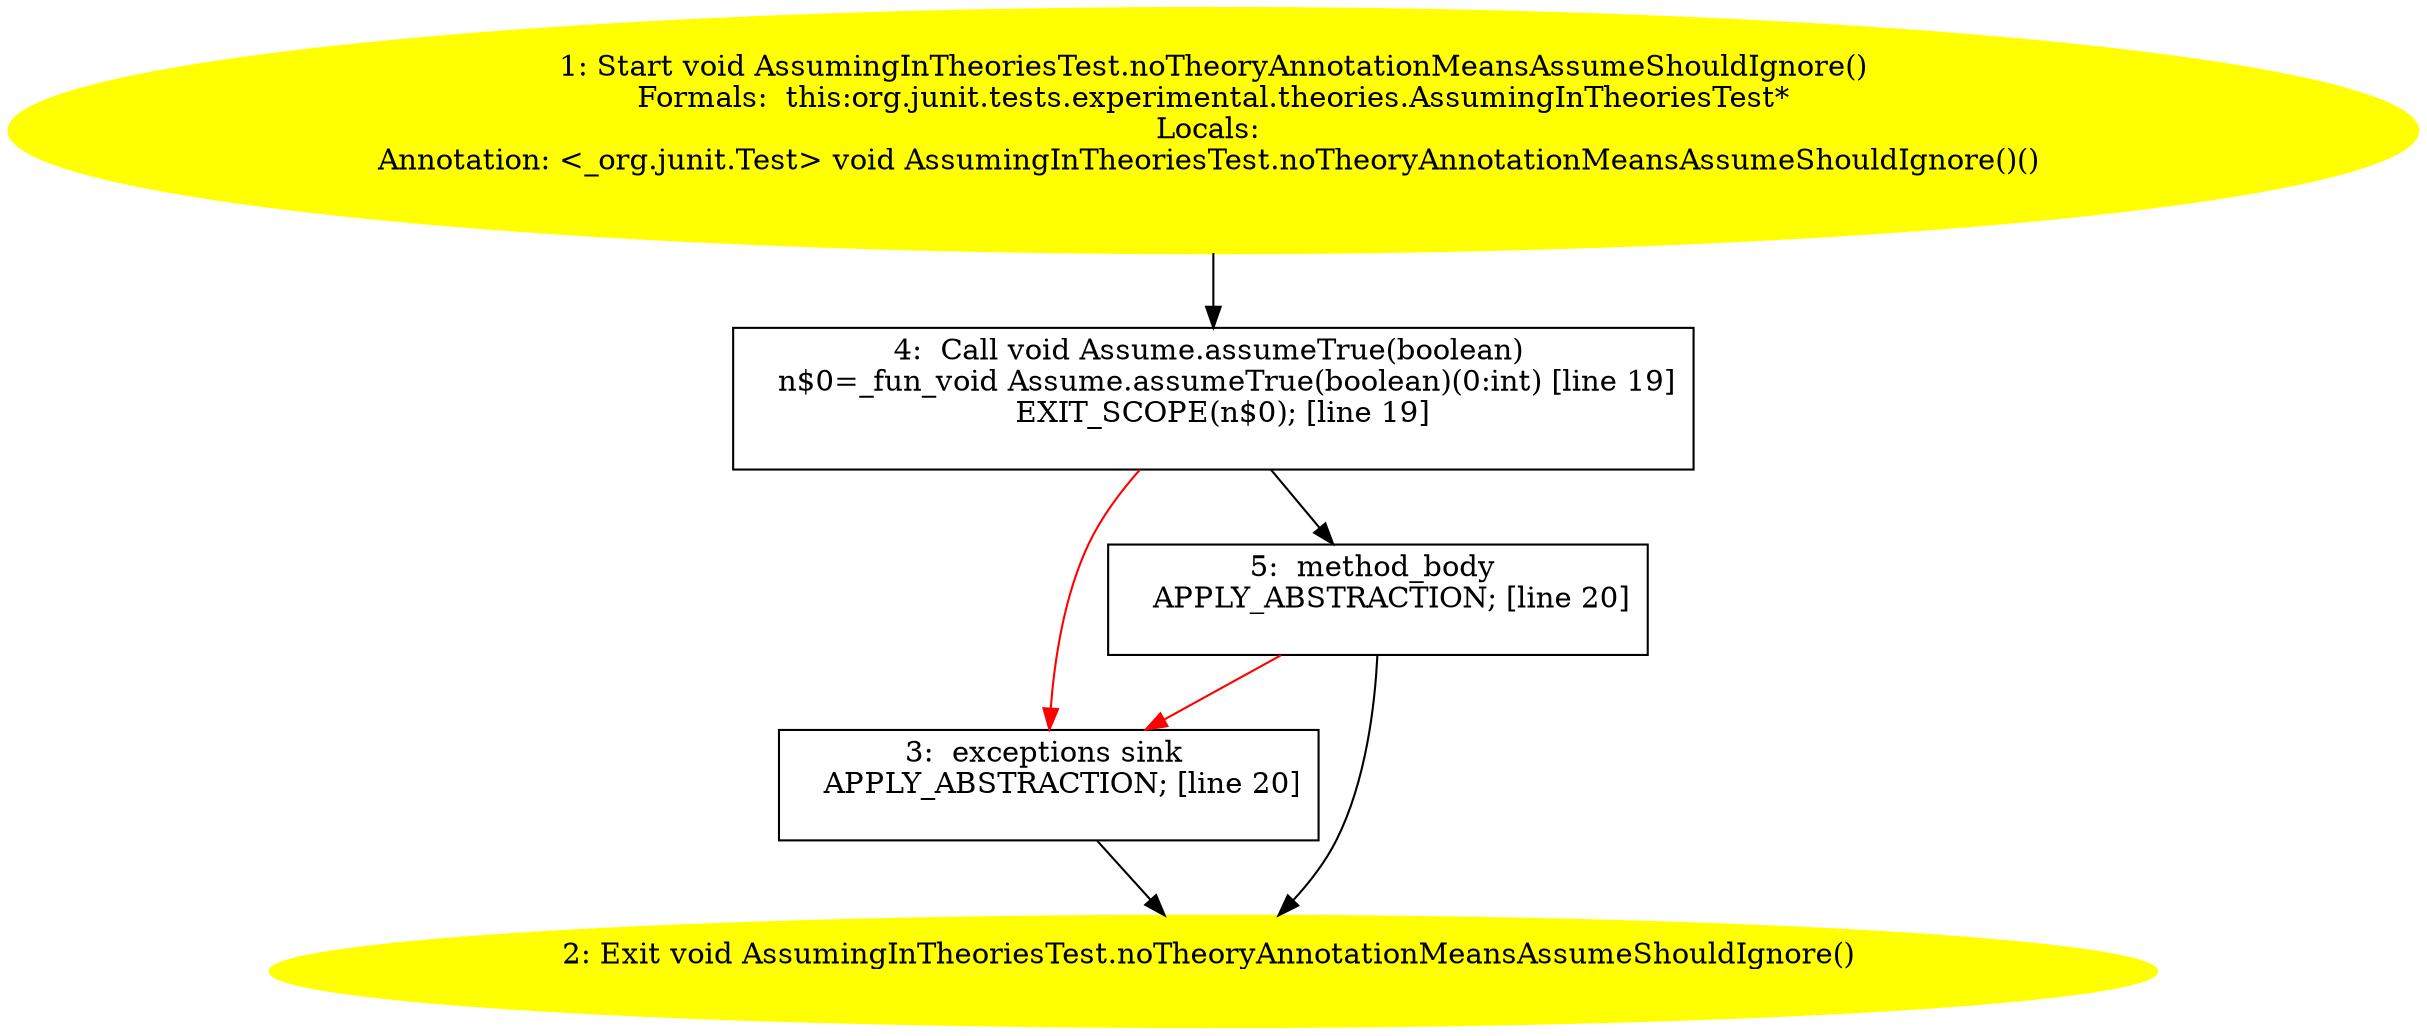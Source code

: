 /* @generated */
digraph cfg {
"org.junit.tests.experimental.theories.AssumingInTheoriesTest.noTheoryAnnotationMeansAssumeShouldIgno.26b8c22131e7cb3d75ac19e247194dcd_1" [label="1: Start void AssumingInTheoriesTest.noTheoryAnnotationMeansAssumeShouldIgnore()\nFormals:  this:org.junit.tests.experimental.theories.AssumingInTheoriesTest*\nLocals: \nAnnotation: <_org.junit.Test> void AssumingInTheoriesTest.noTheoryAnnotationMeansAssumeShouldIgnore()() \n  " color=yellow style=filled]
	

	 "org.junit.tests.experimental.theories.AssumingInTheoriesTest.noTheoryAnnotationMeansAssumeShouldIgno.26b8c22131e7cb3d75ac19e247194dcd_1" -> "org.junit.tests.experimental.theories.AssumingInTheoriesTest.noTheoryAnnotationMeansAssumeShouldIgno.26b8c22131e7cb3d75ac19e247194dcd_4" ;
"org.junit.tests.experimental.theories.AssumingInTheoriesTest.noTheoryAnnotationMeansAssumeShouldIgno.26b8c22131e7cb3d75ac19e247194dcd_2" [label="2: Exit void AssumingInTheoriesTest.noTheoryAnnotationMeansAssumeShouldIgnore() \n  " color=yellow style=filled]
	

"org.junit.tests.experimental.theories.AssumingInTheoriesTest.noTheoryAnnotationMeansAssumeShouldIgno.26b8c22131e7cb3d75ac19e247194dcd_3" [label="3:  exceptions sink \n   APPLY_ABSTRACTION; [line 20]\n " shape="box"]
	

	 "org.junit.tests.experimental.theories.AssumingInTheoriesTest.noTheoryAnnotationMeansAssumeShouldIgno.26b8c22131e7cb3d75ac19e247194dcd_3" -> "org.junit.tests.experimental.theories.AssumingInTheoriesTest.noTheoryAnnotationMeansAssumeShouldIgno.26b8c22131e7cb3d75ac19e247194dcd_2" ;
"org.junit.tests.experimental.theories.AssumingInTheoriesTest.noTheoryAnnotationMeansAssumeShouldIgno.26b8c22131e7cb3d75ac19e247194dcd_4" [label="4:  Call void Assume.assumeTrue(boolean) \n   n$0=_fun_void Assume.assumeTrue(boolean)(0:int) [line 19]\n  EXIT_SCOPE(n$0); [line 19]\n " shape="box"]
	

	 "org.junit.tests.experimental.theories.AssumingInTheoriesTest.noTheoryAnnotationMeansAssumeShouldIgno.26b8c22131e7cb3d75ac19e247194dcd_4" -> "org.junit.tests.experimental.theories.AssumingInTheoriesTest.noTheoryAnnotationMeansAssumeShouldIgno.26b8c22131e7cb3d75ac19e247194dcd_5" ;
	 "org.junit.tests.experimental.theories.AssumingInTheoriesTest.noTheoryAnnotationMeansAssumeShouldIgno.26b8c22131e7cb3d75ac19e247194dcd_4" -> "org.junit.tests.experimental.theories.AssumingInTheoriesTest.noTheoryAnnotationMeansAssumeShouldIgno.26b8c22131e7cb3d75ac19e247194dcd_3" [color="red" ];
"org.junit.tests.experimental.theories.AssumingInTheoriesTest.noTheoryAnnotationMeansAssumeShouldIgno.26b8c22131e7cb3d75ac19e247194dcd_5" [label="5:  method_body \n   APPLY_ABSTRACTION; [line 20]\n " shape="box"]
	

	 "org.junit.tests.experimental.theories.AssumingInTheoriesTest.noTheoryAnnotationMeansAssumeShouldIgno.26b8c22131e7cb3d75ac19e247194dcd_5" -> "org.junit.tests.experimental.theories.AssumingInTheoriesTest.noTheoryAnnotationMeansAssumeShouldIgno.26b8c22131e7cb3d75ac19e247194dcd_2" ;
	 "org.junit.tests.experimental.theories.AssumingInTheoriesTest.noTheoryAnnotationMeansAssumeShouldIgno.26b8c22131e7cb3d75ac19e247194dcd_5" -> "org.junit.tests.experimental.theories.AssumingInTheoriesTest.noTheoryAnnotationMeansAssumeShouldIgno.26b8c22131e7cb3d75ac19e247194dcd_3" [color="red" ];
}
